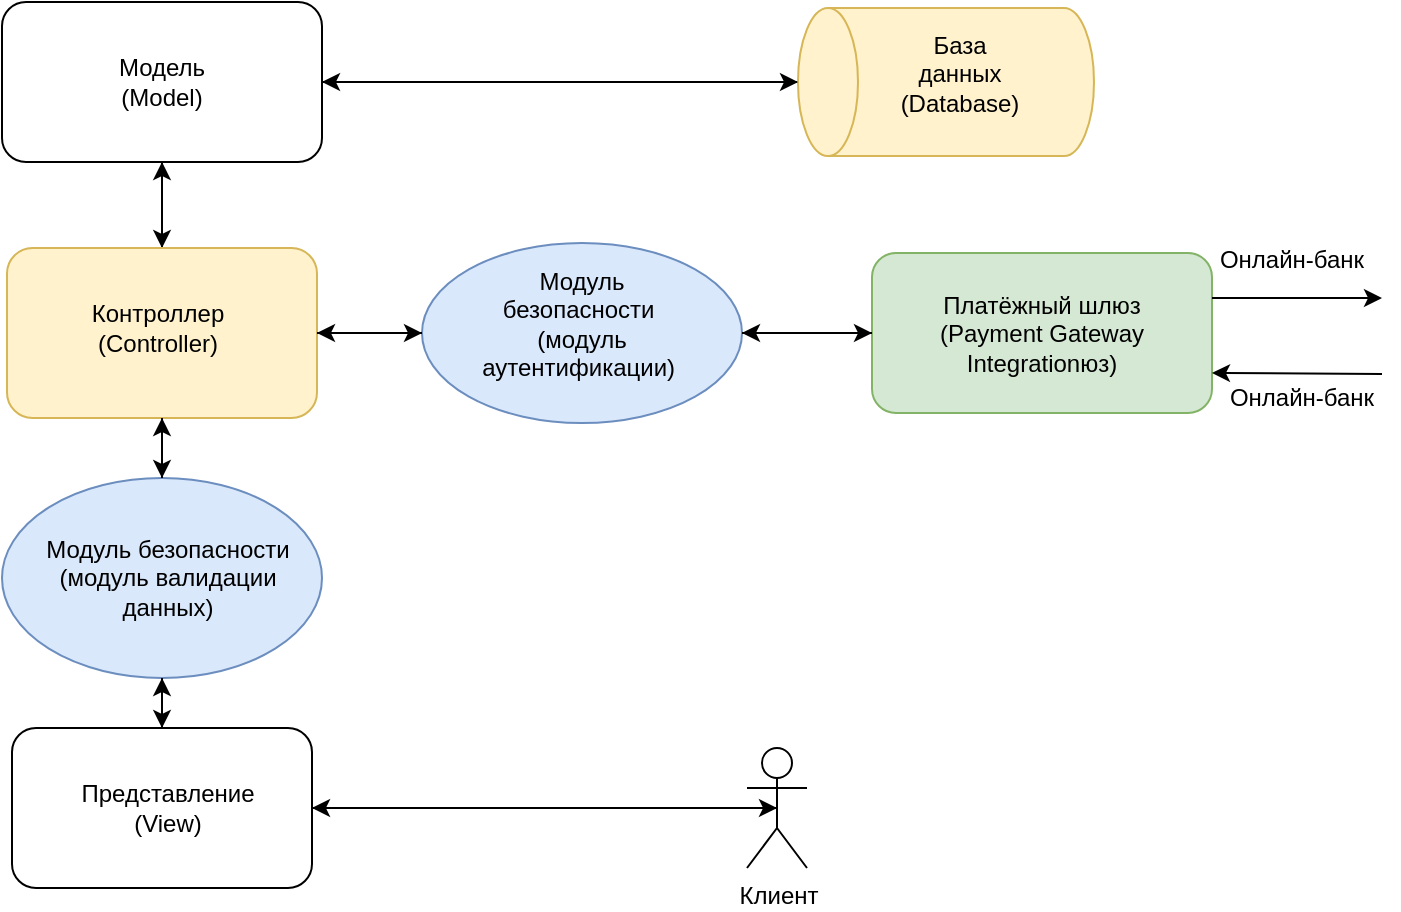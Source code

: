 <mxfile version="24.7.17">
  <diagram name="Страница — 1" id="6CsUsFIQKSWP15atahR_">
    <mxGraphModel dx="1050" dy="574" grid="1" gridSize="10" guides="1" tooltips="1" connect="1" arrows="1" fold="1" page="1" pageScale="1" pageWidth="827" pageHeight="1169" math="0" shadow="0">
      <root>
        <mxCell id="0" />
        <mxCell id="1" parent="0" />
        <mxCell id="__8A9UzaTZL1r763FDtf-20" style="edgeStyle=orthogonalEdgeStyle;rounded=0;orthogonalLoop=1;jettySize=auto;html=1;exitX=0.5;exitY=0;exitDx=0;exitDy=0;exitPerimeter=0;entryX=1;entryY=0.5;entryDx=0;entryDy=0;" edge="1" parent="1" source="__8A9UzaTZL1r763FDtf-1" target="__8A9UzaTZL1r763FDtf-6">
          <mxGeometry relative="1" as="geometry" />
        </mxCell>
        <mxCell id="__8A9UzaTZL1r763FDtf-1" value="" style="shape=cylinder3;whiteSpace=wrap;html=1;boundedLbl=1;backgroundOutline=1;size=15;rotation=-90;fillColor=#fff2cc;strokeColor=#d6b656;" vertex="1" parent="1">
          <mxGeometry x="535" y="23" width="74" height="148" as="geometry" />
        </mxCell>
        <mxCell id="__8A9UzaTZL1r763FDtf-5" value="" style="rounded=1;whiteSpace=wrap;html=1;fillColor=#d5e8d4;strokeColor=#82b366;" vertex="1" parent="1">
          <mxGeometry x="535" y="182.5" width="170" height="80" as="geometry" />
        </mxCell>
        <mxCell id="__8A9UzaTZL1r763FDtf-22" style="edgeStyle=orthogonalEdgeStyle;rounded=0;orthogonalLoop=1;jettySize=auto;html=1;exitX=0.5;exitY=1;exitDx=0;exitDy=0;entryX=0.5;entryY=0;entryDx=0;entryDy=0;" edge="1" parent="1" source="__8A9UzaTZL1r763FDtf-6" target="__8A9UzaTZL1r763FDtf-7">
          <mxGeometry relative="1" as="geometry" />
        </mxCell>
        <mxCell id="__8A9UzaTZL1r763FDtf-6" value="" style="rounded=1;whiteSpace=wrap;html=1;" vertex="1" parent="1">
          <mxGeometry x="100" y="57" width="160" height="80" as="geometry" />
        </mxCell>
        <mxCell id="__8A9UzaTZL1r763FDtf-23" style="edgeStyle=orthogonalEdgeStyle;rounded=0;orthogonalLoop=1;jettySize=auto;html=1;exitX=0.5;exitY=0;exitDx=0;exitDy=0;entryX=0.5;entryY=1;entryDx=0;entryDy=0;" edge="1" parent="1" source="__8A9UzaTZL1r763FDtf-7" target="__8A9UzaTZL1r763FDtf-6">
          <mxGeometry relative="1" as="geometry" />
        </mxCell>
        <mxCell id="__8A9UzaTZL1r763FDtf-7" value="" style="rounded=1;whiteSpace=wrap;html=1;fillColor=#fff2cc;strokeColor=#d6b656;" vertex="1" parent="1">
          <mxGeometry x="102.5" y="180" width="155" height="85" as="geometry" />
        </mxCell>
        <mxCell id="__8A9UzaTZL1r763FDtf-8" value="" style="rounded=1;whiteSpace=wrap;html=1;" vertex="1" parent="1">
          <mxGeometry x="105" y="420" width="150" height="80" as="geometry" />
        </mxCell>
        <mxCell id="__8A9UzaTZL1r763FDtf-9" value="Клиент" style="shape=umlActor;verticalLabelPosition=bottom;verticalAlign=top;html=1;outlineConnect=0;align=center;fontStyle=0" vertex="1" parent="1">
          <mxGeometry x="472.5" y="430" width="30" height="60" as="geometry" />
        </mxCell>
        <mxCell id="__8A9UzaTZL1r763FDtf-12" value="Модель (Model)" style="text;html=1;align=center;verticalAlign=middle;whiteSpace=wrap;rounded=0;" vertex="1" parent="1">
          <mxGeometry x="150" y="82" width="60" height="30" as="geometry" />
        </mxCell>
        <mxCell id="__8A9UzaTZL1r763FDtf-13" value="Контроллер (Controller)" style="text;html=1;align=center;verticalAlign=middle;whiteSpace=wrap;rounded=0;" vertex="1" parent="1">
          <mxGeometry x="147.5" y="205" width="60" height="30" as="geometry" />
        </mxCell>
        <mxCell id="__8A9UzaTZL1r763FDtf-14" value="Представление (View)" style="text;html=1;align=center;verticalAlign=middle;whiteSpace=wrap;rounded=0;" vertex="1" parent="1">
          <mxGeometry x="152.5" y="445" width="60" height="30" as="geometry" />
        </mxCell>
        <mxCell id="__8A9UzaTZL1r763FDtf-15" value="База данных (Database)" style="text;html=1;align=center;verticalAlign=middle;whiteSpace=wrap;rounded=0;" vertex="1" parent="1">
          <mxGeometry x="549" y="78" width="60" height="30" as="geometry" />
        </mxCell>
        <mxCell id="__8A9UzaTZL1r763FDtf-16" value="Платёжный шлюз (Payment Gateway Integrationюз)" style="text;html=1;align=center;verticalAlign=middle;whiteSpace=wrap;rounded=0;" vertex="1" parent="1">
          <mxGeometry x="560" y="207.5" width="120" height="30" as="geometry" />
        </mxCell>
        <mxCell id="__8A9UzaTZL1r763FDtf-21" style="edgeStyle=orthogonalEdgeStyle;rounded=0;orthogonalLoop=1;jettySize=auto;html=1;exitX=1;exitY=0.5;exitDx=0;exitDy=0;entryX=0.5;entryY=0;entryDx=0;entryDy=0;entryPerimeter=0;" edge="1" parent="1" source="__8A9UzaTZL1r763FDtf-6" target="__8A9UzaTZL1r763FDtf-1">
          <mxGeometry relative="1" as="geometry" />
        </mxCell>
        <mxCell id="__8A9UzaTZL1r763FDtf-28" style="edgeStyle=orthogonalEdgeStyle;rounded=0;orthogonalLoop=1;jettySize=auto;html=1;exitX=0.5;exitY=0.5;exitDx=0;exitDy=0;exitPerimeter=0;entryX=1;entryY=0.5;entryDx=0;entryDy=0;" edge="1" parent="1" source="__8A9UzaTZL1r763FDtf-9" target="__8A9UzaTZL1r763FDtf-8">
          <mxGeometry relative="1" as="geometry" />
        </mxCell>
        <mxCell id="__8A9UzaTZL1r763FDtf-29" style="edgeStyle=orthogonalEdgeStyle;rounded=0;orthogonalLoop=1;jettySize=auto;html=1;exitX=1;exitY=0.5;exitDx=0;exitDy=0;entryX=0.5;entryY=0.5;entryDx=0;entryDy=0;entryPerimeter=0;" edge="1" parent="1" source="__8A9UzaTZL1r763FDtf-8" target="__8A9UzaTZL1r763FDtf-9">
          <mxGeometry relative="1" as="geometry" />
        </mxCell>
        <mxCell id="__8A9UzaTZL1r763FDtf-32" value="Онлайн-банк" style="text;html=1;align=center;verticalAlign=middle;whiteSpace=wrap;rounded=0;" vertex="1" parent="1">
          <mxGeometry x="710" y="240" width="80" height="30" as="geometry" />
        </mxCell>
        <mxCell id="__8A9UzaTZL1r763FDtf-33" value="Онлайн-банк" style="text;html=1;align=center;verticalAlign=middle;whiteSpace=wrap;rounded=0;" vertex="1" parent="1">
          <mxGeometry x="705" y="171" width="80" height="30" as="geometry" />
        </mxCell>
        <mxCell id="__8A9UzaTZL1r763FDtf-36" value="" style="endArrow=classic;html=1;rounded=0;" edge="1" parent="1">
          <mxGeometry width="50" height="50" relative="1" as="geometry">
            <mxPoint x="705" y="205" as="sourcePoint" />
            <mxPoint x="790" y="205" as="targetPoint" />
            <Array as="points" />
          </mxGeometry>
        </mxCell>
        <mxCell id="__8A9UzaTZL1r763FDtf-38" value="" style="endArrow=classic;html=1;rounded=0;entryX=1;entryY=0.75;entryDx=0;entryDy=0;" edge="1" parent="1" target="__8A9UzaTZL1r763FDtf-5">
          <mxGeometry width="50" height="50" relative="1" as="geometry">
            <mxPoint x="790" y="243" as="sourcePoint" />
            <mxPoint x="530" y="180" as="targetPoint" />
          </mxGeometry>
        </mxCell>
        <mxCell id="__8A9UzaTZL1r763FDtf-42" value="" style="ellipse;whiteSpace=wrap;html=1;fillColor=#dae8fc;strokeColor=#6c8ebf;" vertex="1" parent="1">
          <mxGeometry x="310" y="177.5" width="160" height="90" as="geometry" />
        </mxCell>
        <mxCell id="__8A9UzaTZL1r763FDtf-43" value="Модуль безопасности&amp;nbsp; (модуль аутентификации)&amp;nbsp;" style="text;html=1;align=center;verticalAlign=middle;whiteSpace=wrap;rounded=0;" vertex="1" parent="1">
          <mxGeometry x="340" y="192.5" width="100" height="50" as="geometry" />
        </mxCell>
        <mxCell id="__8A9UzaTZL1r763FDtf-45" value="" style="endArrow=classic;html=1;rounded=0;entryX=1;entryY=0.5;entryDx=0;entryDy=0;exitX=0;exitY=0.5;exitDx=0;exitDy=0;" edge="1" parent="1" source="__8A9UzaTZL1r763FDtf-42" target="__8A9UzaTZL1r763FDtf-7">
          <mxGeometry width="50" height="50" relative="1" as="geometry">
            <mxPoint x="257.5" y="292.5" as="sourcePoint" />
            <mxPoint x="307.5" y="242.5" as="targetPoint" />
          </mxGeometry>
        </mxCell>
        <mxCell id="__8A9UzaTZL1r763FDtf-46" value="" style="endArrow=classic;html=1;rounded=0;exitX=1;exitY=0.5;exitDx=0;exitDy=0;entryX=0;entryY=0.5;entryDx=0;entryDy=0;" edge="1" parent="1" source="__8A9UzaTZL1r763FDtf-7" target="__8A9UzaTZL1r763FDtf-42">
          <mxGeometry width="50" height="50" relative="1" as="geometry">
            <mxPoint x="160" y="350" as="sourcePoint" />
            <mxPoint x="210" y="300" as="targetPoint" />
          </mxGeometry>
        </mxCell>
        <mxCell id="__8A9UzaTZL1r763FDtf-47" value="" style="endArrow=classic;html=1;rounded=0;entryX=0;entryY=0.5;entryDx=0;entryDy=0;exitX=1;exitY=0.5;exitDx=0;exitDy=0;" edge="1" parent="1" source="__8A9UzaTZL1r763FDtf-42" target="__8A9UzaTZL1r763FDtf-5">
          <mxGeometry width="50" height="50" relative="1" as="geometry">
            <mxPoint x="480" y="230" as="sourcePoint" />
            <mxPoint x="440" y="180" as="targetPoint" />
          </mxGeometry>
        </mxCell>
        <mxCell id="__8A9UzaTZL1r763FDtf-48" value="" style="endArrow=classic;html=1;rounded=0;entryX=1;entryY=0.5;entryDx=0;entryDy=0;exitX=0;exitY=0.5;exitDx=0;exitDy=0;" edge="1" parent="1" source="__8A9UzaTZL1r763FDtf-5" target="__8A9UzaTZL1r763FDtf-42">
          <mxGeometry width="50" height="50" relative="1" as="geometry">
            <mxPoint x="530" y="223" as="sourcePoint" />
            <mxPoint x="440" y="180" as="targetPoint" />
          </mxGeometry>
        </mxCell>
        <mxCell id="__8A9UzaTZL1r763FDtf-49" value="" style="ellipse;whiteSpace=wrap;html=1;fillColor=#dae8fc;strokeColor=#6c8ebf;" vertex="1" parent="1">
          <mxGeometry x="100" y="295" width="160" height="100" as="geometry" />
        </mxCell>
        <mxCell id="__8A9UzaTZL1r763FDtf-50" value="Модуль безопасности (модуль валидации данных)" style="text;html=1;align=center;verticalAlign=middle;whiteSpace=wrap;rounded=0;" vertex="1" parent="1">
          <mxGeometry x="117.5" y="330" width="130" height="30" as="geometry" />
        </mxCell>
        <mxCell id="__8A9UzaTZL1r763FDtf-51" value="" style="endArrow=classic;html=1;rounded=0;exitX=0.5;exitY=0;exitDx=0;exitDy=0;entryX=0.5;entryY=1;entryDx=0;entryDy=0;" edge="1" parent="1" source="__8A9UzaTZL1r763FDtf-8" target="__8A9UzaTZL1r763FDtf-49">
          <mxGeometry width="50" height="50" relative="1" as="geometry">
            <mxPoint x="390" y="230" as="sourcePoint" />
            <mxPoint x="440" y="180" as="targetPoint" />
          </mxGeometry>
        </mxCell>
        <mxCell id="__8A9UzaTZL1r763FDtf-52" value="" style="endArrow=classic;html=1;rounded=0;exitX=0.5;exitY=1;exitDx=0;exitDy=0;entryX=0.5;entryY=0;entryDx=0;entryDy=0;" edge="1" parent="1" source="__8A9UzaTZL1r763FDtf-49" target="__8A9UzaTZL1r763FDtf-8">
          <mxGeometry width="50" height="50" relative="1" as="geometry">
            <mxPoint x="390" y="280" as="sourcePoint" />
            <mxPoint x="440" y="230" as="targetPoint" />
          </mxGeometry>
        </mxCell>
        <mxCell id="__8A9UzaTZL1r763FDtf-53" value="" style="endArrow=classic;html=1;rounded=0;exitX=0.5;exitY=0;exitDx=0;exitDy=0;entryX=0.5;entryY=1;entryDx=0;entryDy=0;" edge="1" parent="1" source="__8A9UzaTZL1r763FDtf-49" target="__8A9UzaTZL1r763FDtf-7">
          <mxGeometry width="50" height="50" relative="1" as="geometry">
            <mxPoint x="390" y="280" as="sourcePoint" />
            <mxPoint x="440" y="230" as="targetPoint" />
          </mxGeometry>
        </mxCell>
        <mxCell id="__8A9UzaTZL1r763FDtf-54" value="" style="endArrow=classic;html=1;rounded=0;exitX=0.5;exitY=1;exitDx=0;exitDy=0;entryX=0.5;entryY=0;entryDx=0;entryDy=0;" edge="1" parent="1" source="__8A9UzaTZL1r763FDtf-7" target="__8A9UzaTZL1r763FDtf-49">
          <mxGeometry width="50" height="50" relative="1" as="geometry">
            <mxPoint x="390" y="280" as="sourcePoint" />
            <mxPoint x="440" y="230" as="targetPoint" />
          </mxGeometry>
        </mxCell>
      </root>
    </mxGraphModel>
  </diagram>
</mxfile>
